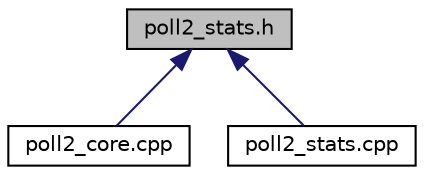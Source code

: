 digraph "poll2_stats.h"
{
  edge [fontname="Helvetica",fontsize="10",labelfontname="Helvetica",labelfontsize="10"];
  node [fontname="Helvetica",fontsize="10",shape=record];
  Node1 [label="poll2_stats.h",height=0.2,width=0.4,color="black", fillcolor="grey75", style="filled", fontcolor="black"];
  Node1 -> Node2 [dir="back",color="midnightblue",fontsize="10",style="solid",fontname="Helvetica"];
  Node2 [label="poll2_core.cpp",height=0.2,width=0.4,color="black", fillcolor="white", style="filled",URL="$d0/dd4/poll2__core_8cpp.html",tooltip="Controls the poll2 command interpreter and data acquisition system. "];
  Node1 -> Node3 [dir="back",color="midnightblue",fontsize="10",style="solid",fontname="Helvetica"];
  Node3 [label="poll2_stats.cpp",height=0.2,width=0.4,color="black", fillcolor="white", style="filled",URL="$dd/d76/poll2__stats_8cpp.html"];
}

